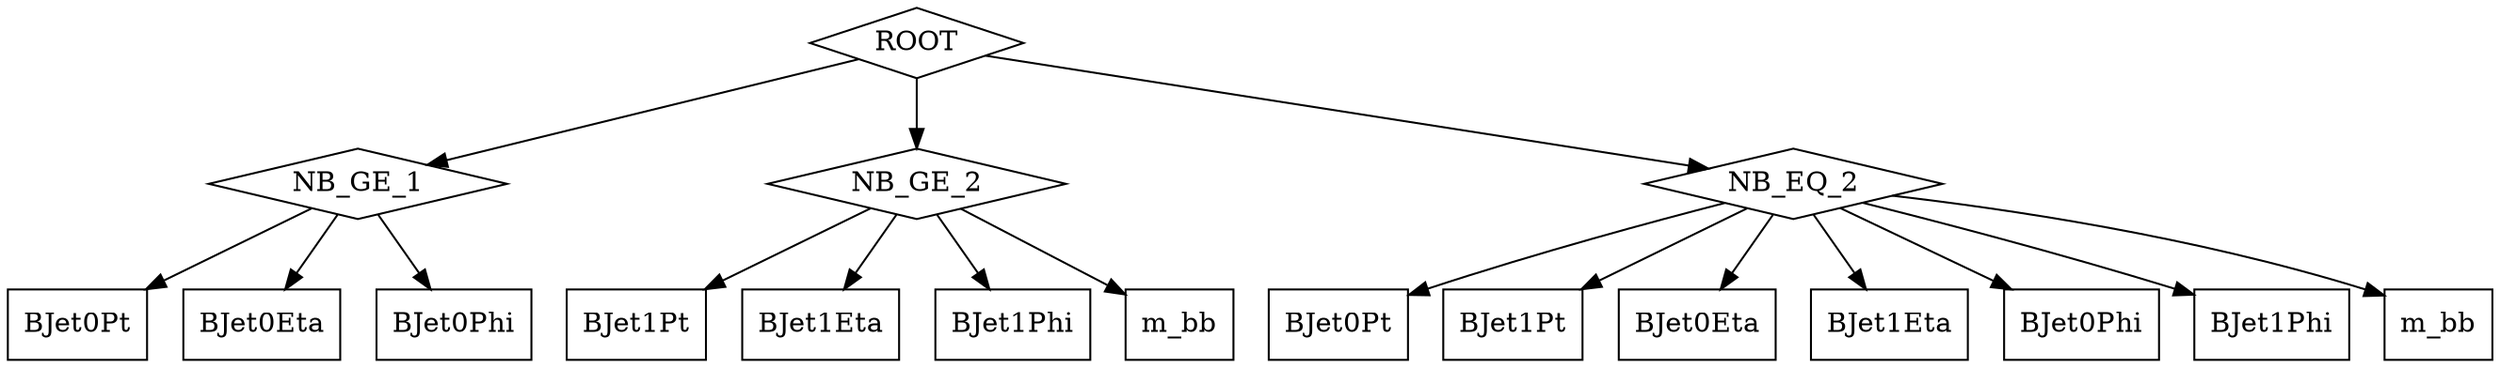 digraph G {
   0[label="ROOT"  shape=diamond];
  14[label="NB_GE_1" shape=diamond];
  15[label="NB_GE_2" shape=diamond];
  16[label="NB_EQ_2" shape=diamond];
  17[label="BJet0Pt"  shape=box];
  18[label="BJet1Pt"  shape=box];
  19[label="BJet0Eta" shape=box];
  20[label="BJet1Eta" shape=box];
  21[label="BJet0Phi" shape=box];
  22[label="BJet1Phi" shape=box];
  23[label="m_bb"     shape=box];
  24[label="BJet0Pt"  shape=box];
  25[label="BJet1Pt"  shape=box];
  26[label="BJet0Eta" shape=box];
  27[label="BJet1Eta" shape=box];
  28[label="BJet0Phi" shape=box];
  29[label="BJet1Phi" shape=box];
  30[label="m_bb"     shape=box];

  0->16;
  16->17;
  16->18;
  16->19;
  16->20;
  16->21;
  16->22;
  16->23;
  0->14;
  14->24;
  14->26;
  14->28;
  0->15;
  15->25;
  15->27;
  15->29;
  15->30;
}
